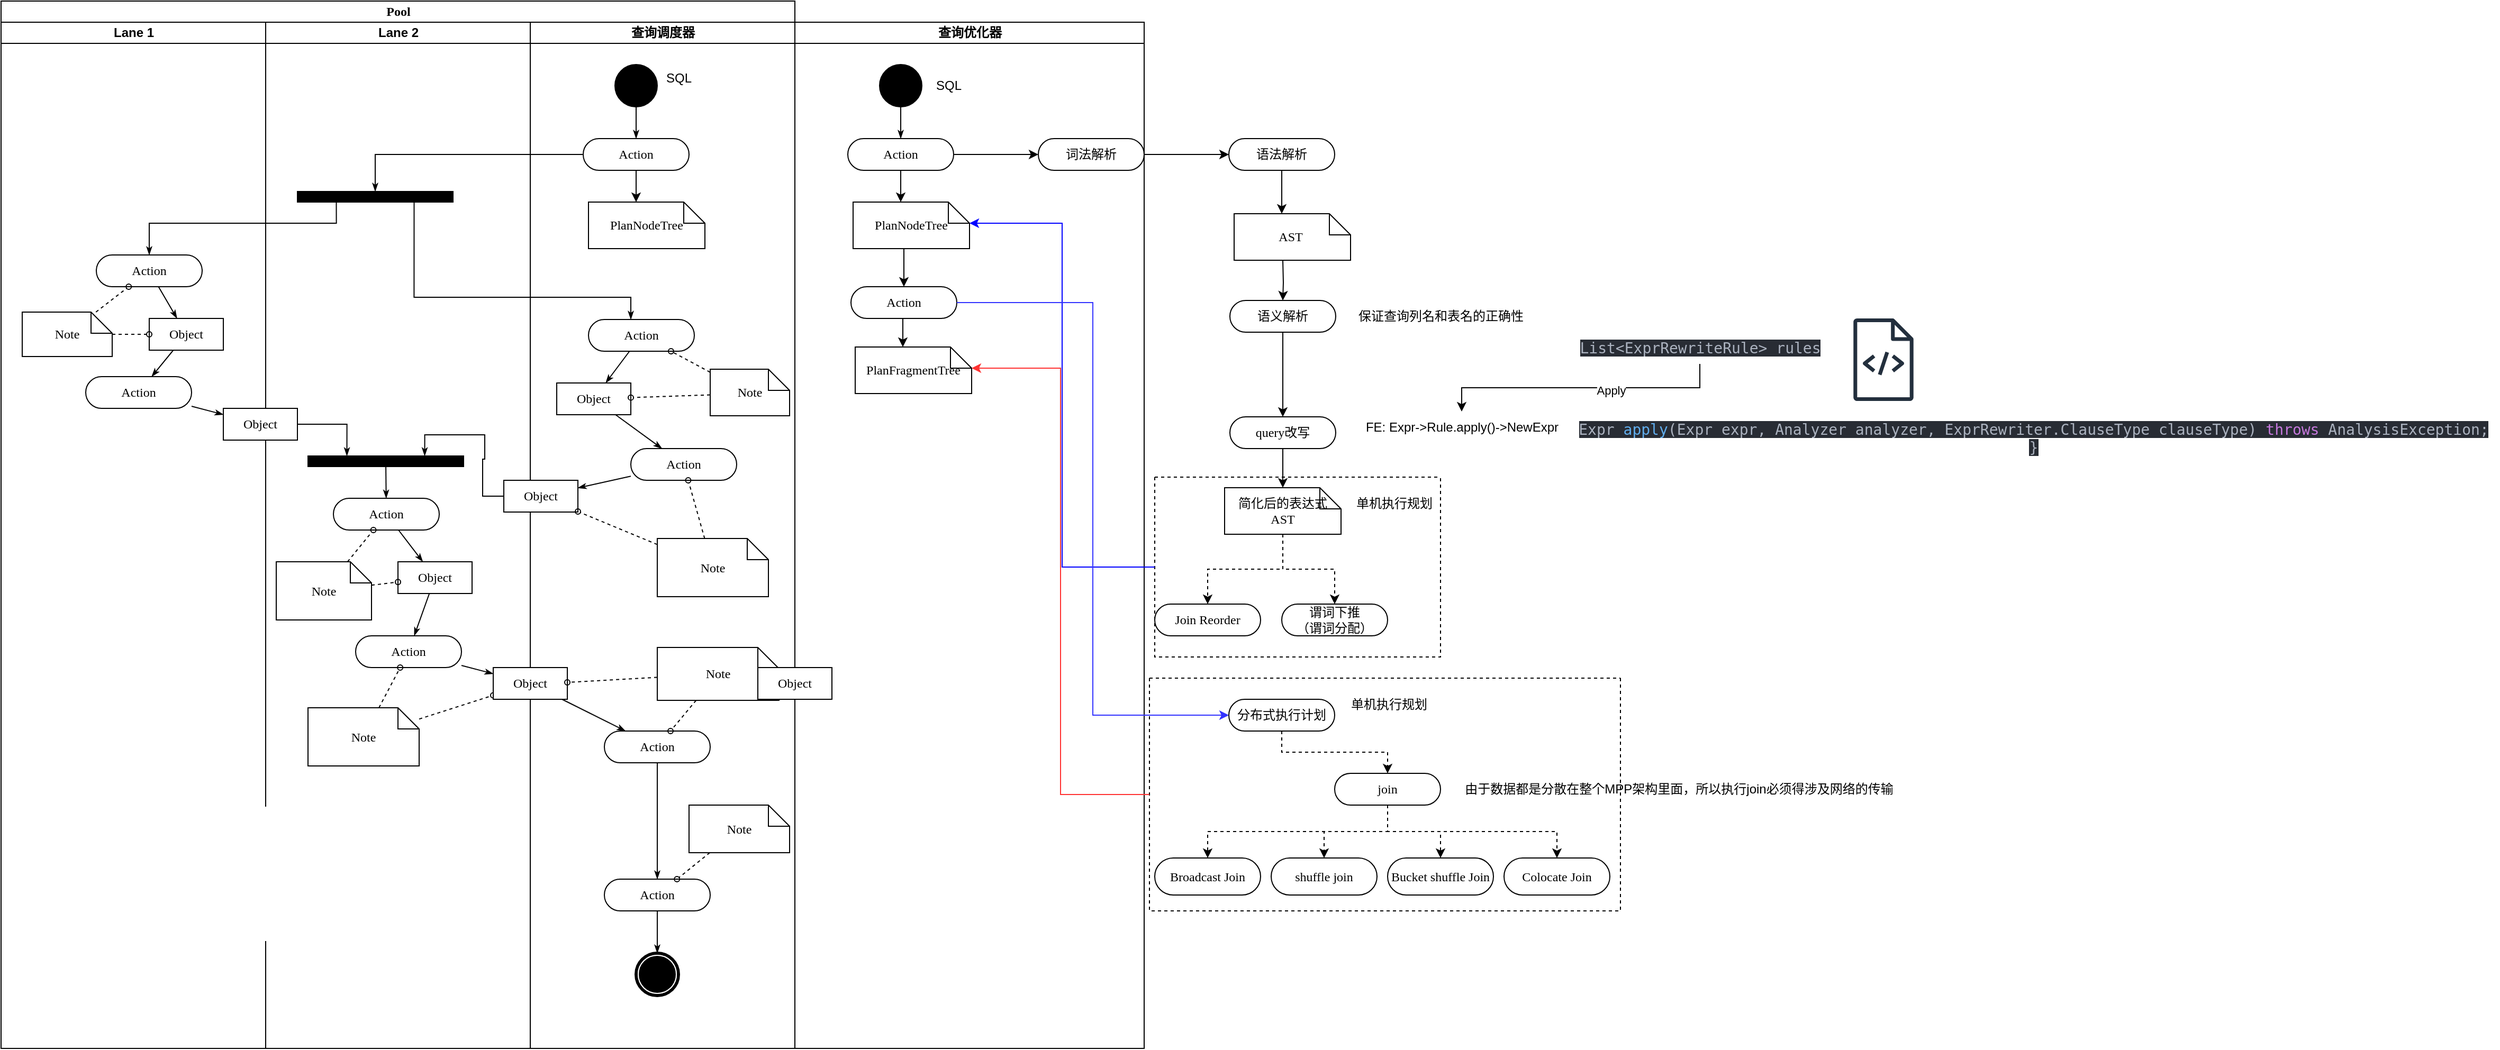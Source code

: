 <mxfile version="24.6.4" type="github">
  <diagram name="Page-1" id="0783ab3e-0a74-02c8-0abd-f7b4e66b4bec">
    <mxGraphModel dx="965" dy="733" grid="1" gridSize="10" guides="1" tooltips="1" connect="1" arrows="1" fold="1" page="1" pageScale="1" pageWidth="850" pageHeight="1100" background="none" math="0" shadow="0">
      <root>
        <mxCell id="0" />
        <mxCell id="1" parent="0" />
        <mxCell id="1c1d494c118603dd-1" value="Pool" style="swimlane;html=1;childLayout=stackLayout;startSize=20;rounded=0;shadow=0;comic=0;labelBackgroundColor=none;strokeWidth=1;fontFamily=Verdana;fontSize=12;align=center;" parent="1" vertex="1">
          <mxGeometry x="40" y="20" width="750" height="990" as="geometry" />
        </mxCell>
        <mxCell id="1c1d494c118603dd-2" value="Lane 1" style="swimlane;html=1;startSize=20;" parent="1c1d494c118603dd-1" vertex="1">
          <mxGeometry y="20" width="250" height="970" as="geometry" />
        </mxCell>
        <mxCell id="1c1d494c118603dd-34" style="edgeStyle=none;rounded=0;html=1;labelBackgroundColor=none;startArrow=none;startFill=0;startSize=5;endArrow=classicThin;endFill=1;endSize=5;jettySize=auto;orthogonalLoop=1;strokeWidth=1;fontFamily=Verdana;fontSize=12" parent="1c1d494c118603dd-2" source="1c1d494c118603dd-6" target="1c1d494c118603dd-10" edge="1">
          <mxGeometry relative="1" as="geometry" />
        </mxCell>
        <mxCell id="1c1d494c118603dd-6" value="Action" style="rounded=1;whiteSpace=wrap;html=1;shadow=0;comic=0;labelBackgroundColor=none;strokeWidth=1;fontFamily=Verdana;fontSize=12;align=center;arcSize=50;" parent="1c1d494c118603dd-2" vertex="1">
          <mxGeometry x="90" y="220" width="100" height="30" as="geometry" />
        </mxCell>
        <mxCell id="1c1d494c118603dd-7" value="Action" style="rounded=1;whiteSpace=wrap;html=1;shadow=0;comic=0;labelBackgroundColor=none;strokeWidth=1;fontFamily=Verdana;fontSize=12;align=center;arcSize=50;" parent="1c1d494c118603dd-2" vertex="1">
          <mxGeometry x="80" y="335" width="100" height="30" as="geometry" />
        </mxCell>
        <mxCell id="1c1d494c118603dd-35" style="edgeStyle=none;rounded=0;html=1;labelBackgroundColor=none;startArrow=none;startFill=0;startSize=5;endArrow=classicThin;endFill=1;endSize=5;jettySize=auto;orthogonalLoop=1;strokeWidth=1;fontFamily=Verdana;fontSize=12" parent="1c1d494c118603dd-2" source="1c1d494c118603dd-10" target="1c1d494c118603dd-7" edge="1">
          <mxGeometry relative="1" as="geometry" />
        </mxCell>
        <mxCell id="1c1d494c118603dd-10" value="Object" style="rounded=0;whiteSpace=wrap;html=1;shadow=0;comic=0;labelBackgroundColor=none;strokeWidth=1;fontFamily=Verdana;fontSize=12;align=center;arcSize=50;" parent="1c1d494c118603dd-2" vertex="1">
          <mxGeometry x="140" y="280" width="70" height="30" as="geometry" />
        </mxCell>
        <mxCell id="1c1d494c118603dd-46" style="edgeStyle=none;rounded=0;html=1;labelBackgroundColor=none;startArrow=none;startFill=0;startSize=5;endArrow=oval;endFill=0;endSize=5;jettySize=auto;orthogonalLoop=1;strokeWidth=1;fontFamily=Verdana;fontSize=12;dashed=1;" parent="1c1d494c118603dd-2" source="1c1d494c118603dd-21" target="1c1d494c118603dd-6" edge="1">
          <mxGeometry relative="1" as="geometry" />
        </mxCell>
        <mxCell id="1c1d494c118603dd-47" style="edgeStyle=none;rounded=0;html=1;dashed=1;labelBackgroundColor=none;startArrow=none;startFill=0;startSize=5;endArrow=oval;endFill=0;endSize=5;jettySize=auto;orthogonalLoop=1;strokeWidth=1;fontFamily=Verdana;fontSize=12" parent="1c1d494c118603dd-2" source="1c1d494c118603dd-21" target="1c1d494c118603dd-10" edge="1">
          <mxGeometry relative="1" as="geometry" />
        </mxCell>
        <mxCell id="1c1d494c118603dd-21" value="Note" style="shape=note;whiteSpace=wrap;html=1;rounded=0;shadow=0;comic=0;labelBackgroundColor=none;strokeWidth=1;fontFamily=Verdana;fontSize=12;align=center;size=20;" parent="1c1d494c118603dd-2" vertex="1">
          <mxGeometry x="20" y="274" width="85" height="42" as="geometry" />
        </mxCell>
        <mxCell id="1c1d494c118603dd-3" value="Lane 2" style="swimlane;html=1;startSize=20;" parent="1c1d494c118603dd-1" vertex="1">
          <mxGeometry x="250" y="20" width="250" height="970" as="geometry" />
        </mxCell>
        <mxCell id="60571a20871a0731-3" value="" style="whiteSpace=wrap;html=1;rounded=0;shadow=0;comic=0;labelBackgroundColor=none;strokeWidth=1;fillColor=#000000;fontFamily=Verdana;fontSize=12;align=center;rotation=0;" parent="1c1d494c118603dd-3" vertex="1">
          <mxGeometry x="30" y="160" width="147" height="10" as="geometry" />
        </mxCell>
        <mxCell id="1c1d494c118603dd-40" style="edgeStyle=none;rounded=0;html=1;labelBackgroundColor=none;startArrow=none;startFill=0;startSize=5;endArrow=classicThin;endFill=1;endSize=5;jettySize=auto;orthogonalLoop=1;strokeWidth=1;fontFamily=Verdana;fontSize=12" parent="1c1d494c118603dd-3" source="1c1d494c118603dd-11" target="1c1d494c118603dd-15" edge="1">
          <mxGeometry relative="1" as="geometry" />
        </mxCell>
        <mxCell id="1c1d494c118603dd-11" value="Action" style="rounded=1;whiteSpace=wrap;html=1;shadow=0;comic=0;labelBackgroundColor=none;strokeWidth=1;fontFamily=Verdana;fontSize=12;align=center;arcSize=50;" parent="1c1d494c118603dd-3" vertex="1">
          <mxGeometry x="64" y="450" width="100" height="30" as="geometry" />
        </mxCell>
        <mxCell id="1c1d494c118603dd-39" style="edgeStyle=none;rounded=0;html=1;labelBackgroundColor=none;startArrow=none;startFill=0;startSize=5;endArrow=classicThin;endFill=1;endSize=5;jettySize=auto;orthogonalLoop=1;strokeWidth=1;fontFamily=Verdana;fontSize=12" parent="1c1d494c118603dd-3" source="1c1d494c118603dd-12" target="1c1d494c118603dd-11" edge="1">
          <mxGeometry relative="1" as="geometry" />
        </mxCell>
        <mxCell id="1c1d494c118603dd-12" value="" style="whiteSpace=wrap;html=1;rounded=0;shadow=0;comic=0;labelBackgroundColor=none;strokeWidth=1;fillColor=#000000;fontFamily=Verdana;fontSize=12;align=center;rotation=0;" parent="1c1d494c118603dd-3" vertex="1">
          <mxGeometry x="40" y="410" width="147" height="10" as="geometry" />
        </mxCell>
        <mxCell id="1c1d494c118603dd-32" style="edgeStyle=orthogonalEdgeStyle;rounded=0;html=1;entryX=0.25;entryY=0;labelBackgroundColor=none;startArrow=none;startFill=0;startSize=5;endArrow=classicThin;endFill=1;endSize=5;jettySize=auto;orthogonalLoop=1;strokeWidth=1;fontFamily=Verdana;fontSize=12" parent="1c1d494c118603dd-3" source="1c1d494c118603dd-14" target="1c1d494c118603dd-12" edge="1">
          <mxGeometry relative="1" as="geometry" />
        </mxCell>
        <mxCell id="1c1d494c118603dd-14" value="Object" style="rounded=0;whiteSpace=wrap;html=1;shadow=0;comic=0;labelBackgroundColor=none;strokeWidth=1;fontFamily=Verdana;fontSize=12;align=center;arcSize=50;" parent="1c1d494c118603dd-3" vertex="1">
          <mxGeometry x="-40" y="365" width="70" height="30" as="geometry" />
        </mxCell>
        <mxCell id="1c1d494c118603dd-41" style="edgeStyle=none;rounded=0;html=1;labelBackgroundColor=none;startArrow=none;startFill=0;startSize=5;endArrow=classicThin;endFill=1;endSize=5;jettySize=auto;orthogonalLoop=1;strokeWidth=1;fontFamily=Verdana;fontSize=12" parent="1c1d494c118603dd-3" source="1c1d494c118603dd-15" target="1c1d494c118603dd-16" edge="1">
          <mxGeometry relative="1" as="geometry" />
        </mxCell>
        <mxCell id="1c1d494c118603dd-15" value="Object" style="rounded=0;whiteSpace=wrap;html=1;shadow=0;comic=0;labelBackgroundColor=none;strokeWidth=1;fontFamily=Verdana;fontSize=12;align=center;arcSize=50;" parent="1c1d494c118603dd-3" vertex="1">
          <mxGeometry x="125" y="510" width="70" height="30" as="geometry" />
        </mxCell>
        <mxCell id="1c1d494c118603dd-16" value="Action" style="rounded=1;whiteSpace=wrap;html=1;shadow=0;comic=0;labelBackgroundColor=none;strokeWidth=1;fontFamily=Verdana;fontSize=12;align=center;arcSize=50;" parent="1c1d494c118603dd-3" vertex="1">
          <mxGeometry x="85" y="580" width="100" height="30" as="geometry" />
        </mxCell>
        <mxCell id="1c1d494c118603dd-52" style="edgeStyle=none;rounded=0;html=1;dashed=1;labelBackgroundColor=none;startArrow=none;startFill=0;startSize=5;endArrow=oval;endFill=0;endSize=5;jettySize=auto;orthogonalLoop=1;strokeWidth=1;fontFamily=Verdana;fontSize=12" parent="1c1d494c118603dd-3" source="1c1d494c118603dd-23" target="1c1d494c118603dd-11" edge="1">
          <mxGeometry relative="1" as="geometry" />
        </mxCell>
        <mxCell id="1c1d494c118603dd-53" style="edgeStyle=none;rounded=0;html=1;dashed=1;labelBackgroundColor=none;startArrow=none;startFill=0;startSize=5;endArrow=oval;endFill=0;endSize=5;jettySize=auto;orthogonalLoop=1;strokeWidth=1;fontFamily=Verdana;fontSize=12" parent="1c1d494c118603dd-3" source="1c1d494c118603dd-23" target="1c1d494c118603dd-15" edge="1">
          <mxGeometry relative="1" as="geometry" />
        </mxCell>
        <mxCell id="1c1d494c118603dd-23" value="Note" style="shape=note;whiteSpace=wrap;html=1;rounded=0;shadow=0;comic=0;labelBackgroundColor=none;strokeWidth=1;fontFamily=Verdana;fontSize=12;align=center;size=20;" parent="1c1d494c118603dd-3" vertex="1">
          <mxGeometry x="10" y="510" width="90" height="55" as="geometry" />
        </mxCell>
        <mxCell id="1c1d494c118603dd-54" style="edgeStyle=none;rounded=0;html=1;dashed=1;labelBackgroundColor=none;startArrow=none;startFill=0;startSize=5;endArrow=oval;endFill=0;endSize=5;jettySize=auto;orthogonalLoop=1;strokeWidth=1;fontFamily=Verdana;fontSize=12" parent="1c1d494c118603dd-3" source="1c1d494c118603dd-24" target="1c1d494c118603dd-16" edge="1">
          <mxGeometry relative="1" as="geometry" />
        </mxCell>
        <mxCell id="1c1d494c118603dd-24" value="Note" style="shape=note;whiteSpace=wrap;html=1;rounded=0;shadow=0;comic=0;labelBackgroundColor=none;strokeWidth=1;fontFamily=Verdana;fontSize=12;align=center;size=20;" parent="1c1d494c118603dd-3" vertex="1">
          <mxGeometry x="40" y="648" width="105" height="55" as="geometry" />
        </mxCell>
        <mxCell id="1c1d494c118603dd-28" style="edgeStyle=orthogonalEdgeStyle;rounded=0;html=1;entryX=0.5;entryY=0;labelBackgroundColor=none;startArrow=none;startFill=0;startSize=5;endArrow=classicThin;endFill=1;endSize=5;jettySize=auto;orthogonalLoop=1;strokeWidth=1;fontFamily=Verdana;fontSize=12" parent="1c1d494c118603dd-1" source="60571a20871a0731-8" target="60571a20871a0731-3" edge="1">
          <mxGeometry relative="1" as="geometry">
            <Array as="points">
              <mxPoint x="354" y="145" />
            </Array>
          </mxGeometry>
        </mxCell>
        <mxCell id="1c1d494c118603dd-29" style="edgeStyle=orthogonalEdgeStyle;rounded=0;html=1;exitX=0.75;exitY=1;labelBackgroundColor=none;startArrow=none;startFill=0;startSize=5;endArrow=classicThin;endFill=1;endSize=5;jettySize=auto;orthogonalLoop=1;strokeWidth=1;fontFamily=Verdana;fontSize=12" parent="1c1d494c118603dd-1" source="60571a20871a0731-3" target="1c1d494c118603dd-5" edge="1">
          <mxGeometry relative="1" as="geometry">
            <Array as="points">
              <mxPoint x="390" y="280" />
              <mxPoint x="595" y="280" />
            </Array>
          </mxGeometry>
        </mxCell>
        <mxCell id="1c1d494c118603dd-30" style="edgeStyle=orthogonalEdgeStyle;rounded=0;html=1;exitX=0.25;exitY=1;entryX=0.5;entryY=0;labelBackgroundColor=none;startArrow=none;startFill=0;startSize=5;endArrow=classicThin;endFill=1;endSize=5;jettySize=auto;orthogonalLoop=1;strokeWidth=1;fontFamily=Verdana;fontSize=12" parent="1c1d494c118603dd-1" source="60571a20871a0731-3" target="1c1d494c118603dd-6" edge="1">
          <mxGeometry relative="1" as="geometry">
            <Array as="points">
              <mxPoint x="317" y="210" />
              <mxPoint x="140" y="210" />
            </Array>
          </mxGeometry>
        </mxCell>
        <mxCell id="1c1d494c118603dd-31" style="edgeStyle=orthogonalEdgeStyle;rounded=0;html=1;entryX=0.75;entryY=0;labelBackgroundColor=none;startArrow=none;startFill=0;startSize=5;endArrow=classicThin;endFill=1;endSize=5;jettySize=auto;orthogonalLoop=1;strokeWidth=1;fontFamily=Verdana;fontSize=12" parent="1c1d494c118603dd-1" source="1c1d494c118603dd-13" target="1c1d494c118603dd-12" edge="1">
          <mxGeometry relative="1" as="geometry" />
        </mxCell>
        <mxCell id="1c1d494c118603dd-36" style="edgeStyle=none;rounded=0;html=1;labelBackgroundColor=none;startArrow=none;startFill=0;startSize=5;endArrow=classicThin;endFill=1;endSize=5;jettySize=auto;orthogonalLoop=1;strokeWidth=1;fontFamily=Verdana;fontSize=12" parent="1c1d494c118603dd-1" source="1c1d494c118603dd-7" target="1c1d494c118603dd-14" edge="1">
          <mxGeometry relative="1" as="geometry" />
        </mxCell>
        <mxCell id="1c1d494c118603dd-42" style="edgeStyle=none;rounded=0;html=1;labelBackgroundColor=none;startArrow=none;startFill=0;startSize=5;endArrow=classicThin;endFill=1;endSize=5;jettySize=auto;orthogonalLoop=1;strokeWidth=1;fontFamily=Verdana;fontSize=12" parent="1c1d494c118603dd-1" source="1c1d494c118603dd-16" target="1c1d494c118603dd-17" edge="1">
          <mxGeometry relative="1" as="geometry" />
        </mxCell>
        <mxCell id="1c1d494c118603dd-55" style="edgeStyle=none;rounded=0;html=1;dashed=1;labelBackgroundColor=none;startArrow=none;startFill=0;startSize=5;endArrow=oval;endFill=0;endSize=5;jettySize=auto;orthogonalLoop=1;strokeWidth=1;fontFamily=Verdana;fontSize=12" parent="1c1d494c118603dd-1" source="1c1d494c118603dd-24" target="1c1d494c118603dd-17" edge="1">
          <mxGeometry relative="1" as="geometry" />
        </mxCell>
        <mxCell id="1c1d494c118603dd-4" value="查询调度器" style="swimlane;html=1;startSize=20;" parent="1c1d494c118603dd-1" vertex="1">
          <mxGeometry x="500" y="20" width="250" height="970" as="geometry" />
        </mxCell>
        <mxCell id="1c1d494c118603dd-27" style="edgeStyle=orthogonalEdgeStyle;rounded=0;html=1;labelBackgroundColor=none;startArrow=none;startFill=0;startSize=5;endArrow=classicThin;endFill=1;endSize=5;jettySize=auto;orthogonalLoop=1;strokeWidth=1;fontFamily=Verdana;fontSize=12" parent="1c1d494c118603dd-4" source="60571a20871a0731-4" target="60571a20871a0731-8" edge="1">
          <mxGeometry relative="1" as="geometry" />
        </mxCell>
        <mxCell id="60571a20871a0731-4" value="" style="ellipse;whiteSpace=wrap;html=1;rounded=0;shadow=0;comic=0;labelBackgroundColor=none;strokeWidth=1;fillColor=#000000;fontFamily=Verdana;fontSize=12;align=center;" parent="1c1d494c118603dd-4" vertex="1">
          <mxGeometry x="80" y="40" width="40" height="40" as="geometry" />
        </mxCell>
        <mxCell id="60571a20871a0731-8" value="Action" style="rounded=1;whiteSpace=wrap;html=1;shadow=0;comic=0;labelBackgroundColor=none;strokeWidth=1;fontFamily=Verdana;fontSize=12;align=center;arcSize=50;" parent="1c1d494c118603dd-4" vertex="1">
          <mxGeometry x="50" y="110" width="100" height="30" as="geometry" />
        </mxCell>
        <mxCell id="1c1d494c118603dd-33" style="rounded=0;html=1;labelBackgroundColor=none;startArrow=none;startFill=0;startSize=5;endArrow=classicThin;endFill=1;endSize=5;jettySize=auto;orthogonalLoop=1;strokeWidth=1;fontFamily=Verdana;fontSize=12" parent="1c1d494c118603dd-4" source="1c1d494c118603dd-5" target="1c1d494c118603dd-9" edge="1">
          <mxGeometry relative="1" as="geometry" />
        </mxCell>
        <mxCell id="1c1d494c118603dd-5" value="Action" style="rounded=1;whiteSpace=wrap;html=1;shadow=0;comic=0;labelBackgroundColor=none;strokeWidth=1;fontFamily=Verdana;fontSize=12;align=center;arcSize=50;" parent="1c1d494c118603dd-4" vertex="1">
          <mxGeometry x="55" y="281" width="100" height="30" as="geometry" />
        </mxCell>
        <mxCell id="1c1d494c118603dd-38" style="edgeStyle=none;rounded=0;html=1;labelBackgroundColor=none;startArrow=none;startFill=0;startSize=5;endArrow=classicThin;endFill=1;endSize=5;jettySize=auto;orthogonalLoop=1;strokeWidth=1;fontFamily=Verdana;fontSize=12" parent="1c1d494c118603dd-4" source="1c1d494c118603dd-8" target="1c1d494c118603dd-13" edge="1">
          <mxGeometry relative="1" as="geometry" />
        </mxCell>
        <mxCell id="1c1d494c118603dd-8" value="Action" style="rounded=1;whiteSpace=wrap;html=1;shadow=0;comic=0;labelBackgroundColor=none;strokeWidth=1;fontFamily=Verdana;fontSize=12;align=center;arcSize=50;" parent="1c1d494c118603dd-4" vertex="1">
          <mxGeometry x="95" y="403" width="100" height="30" as="geometry" />
        </mxCell>
        <mxCell id="1c1d494c118603dd-37" style="edgeStyle=none;rounded=0;html=1;labelBackgroundColor=none;startArrow=none;startFill=0;startSize=5;endArrow=classicThin;endFill=1;endSize=5;jettySize=auto;orthogonalLoop=1;strokeWidth=1;fontFamily=Verdana;fontSize=12" parent="1c1d494c118603dd-4" source="1c1d494c118603dd-9" target="1c1d494c118603dd-8" edge="1">
          <mxGeometry relative="1" as="geometry" />
        </mxCell>
        <mxCell id="1c1d494c118603dd-9" value="Object" style="rounded=0;whiteSpace=wrap;html=1;shadow=0;comic=0;labelBackgroundColor=none;strokeWidth=1;fontFamily=Verdana;fontSize=12;align=center;arcSize=50;" parent="1c1d494c118603dd-4" vertex="1">
          <mxGeometry x="25" y="341" width="70" height="30" as="geometry" />
        </mxCell>
        <mxCell id="1c1d494c118603dd-13" value="Object" style="rounded=0;whiteSpace=wrap;html=1;shadow=0;comic=0;labelBackgroundColor=none;strokeWidth=1;fontFamily=Verdana;fontSize=12;align=center;arcSize=50;" parent="1c1d494c118603dd-4" vertex="1">
          <mxGeometry x="-25" y="433" width="70" height="30" as="geometry" />
        </mxCell>
        <mxCell id="1c1d494c118603dd-43" style="edgeStyle=none;rounded=0;html=1;labelBackgroundColor=none;startArrow=none;startFill=0;startSize=5;endArrow=classicThin;endFill=1;endSize=5;jettySize=auto;orthogonalLoop=1;strokeWidth=1;fontFamily=Verdana;fontSize=12" parent="1c1d494c118603dd-4" source="1c1d494c118603dd-17" target="1c1d494c118603dd-18" edge="1">
          <mxGeometry relative="1" as="geometry" />
        </mxCell>
        <mxCell id="1c1d494c118603dd-17" value="Object" style="rounded=0;whiteSpace=wrap;html=1;shadow=0;comic=0;labelBackgroundColor=none;strokeWidth=1;fontFamily=Verdana;fontSize=12;align=center;arcSize=50;" parent="1c1d494c118603dd-4" vertex="1">
          <mxGeometry x="-35" y="610" width="70" height="30" as="geometry" />
        </mxCell>
        <mxCell id="1c1d494c118603dd-44" style="edgeStyle=none;rounded=0;html=1;labelBackgroundColor=none;startArrow=none;startFill=0;startSize=5;endArrow=classicThin;endFill=1;endSize=5;jettySize=auto;orthogonalLoop=1;strokeWidth=1;fontFamily=Verdana;fontSize=12" parent="1c1d494c118603dd-4" source="1c1d494c118603dd-18" target="1c1d494c118603dd-19" edge="1">
          <mxGeometry relative="1" as="geometry" />
        </mxCell>
        <mxCell id="1c1d494c118603dd-18" value="Action" style="rounded=1;whiteSpace=wrap;html=1;shadow=0;comic=0;labelBackgroundColor=none;strokeWidth=1;fontFamily=Verdana;fontSize=12;align=center;arcSize=50;" parent="1c1d494c118603dd-4" vertex="1">
          <mxGeometry x="70" y="670" width="100" height="30" as="geometry" />
        </mxCell>
        <mxCell id="1c1d494c118603dd-45" style="edgeStyle=none;rounded=0;html=1;labelBackgroundColor=none;startArrow=none;startFill=0;startSize=5;endArrow=classicThin;endFill=1;endSize=5;jettySize=auto;orthogonalLoop=1;strokeWidth=1;fontFamily=Verdana;fontSize=12" parent="1c1d494c118603dd-4" source="1c1d494c118603dd-19" target="60571a20871a0731-5" edge="1">
          <mxGeometry relative="1" as="geometry" />
        </mxCell>
        <mxCell id="1c1d494c118603dd-19" value="Action" style="rounded=1;whiteSpace=wrap;html=1;shadow=0;comic=0;labelBackgroundColor=none;strokeWidth=1;fontFamily=Verdana;fontSize=12;align=center;arcSize=50;" parent="1c1d494c118603dd-4" vertex="1">
          <mxGeometry x="70" y="810" width="100" height="30" as="geometry" />
        </mxCell>
        <mxCell id="60571a20871a0731-5" value="" style="shape=mxgraph.bpmn.shape;html=1;verticalLabelPosition=bottom;labelBackgroundColor=#ffffff;verticalAlign=top;perimeter=ellipsePerimeter;outline=end;symbol=terminate;rounded=0;shadow=0;comic=0;strokeWidth=1;fontFamily=Verdana;fontSize=12;align=center;" parent="1c1d494c118603dd-4" vertex="1">
          <mxGeometry x="100" y="880" width="40" height="40" as="geometry" />
        </mxCell>
        <mxCell id="1c1d494c118603dd-48" style="edgeStyle=none;rounded=0;html=1;dashed=1;labelBackgroundColor=none;startArrow=none;startFill=0;startSize=5;endArrow=oval;endFill=0;endSize=5;jettySize=auto;orthogonalLoop=1;strokeWidth=1;fontFamily=Verdana;fontSize=12" parent="1c1d494c118603dd-4" target="1c1d494c118603dd-5" edge="1">
          <mxGeometry relative="1" as="geometry">
            <mxPoint x="170" y="330.878" as="sourcePoint" />
          </mxGeometry>
        </mxCell>
        <mxCell id="1c1d494c118603dd-49" style="edgeStyle=none;rounded=0;html=1;dashed=1;labelBackgroundColor=none;startArrow=none;startFill=0;startSize=5;endArrow=oval;endFill=0;endSize=5;jettySize=auto;orthogonalLoop=1;strokeWidth=1;fontFamily=Verdana;fontSize=12" parent="1c1d494c118603dd-4" target="1c1d494c118603dd-9" edge="1">
          <mxGeometry relative="1" as="geometry">
            <mxPoint x="170" y="352.271" as="sourcePoint" />
          </mxGeometry>
        </mxCell>
        <mxCell id="1c1d494c118603dd-20" value="Note" style="shape=note;whiteSpace=wrap;html=1;rounded=0;shadow=0;comic=0;labelBackgroundColor=none;strokeWidth=1;fontFamily=Verdana;fontSize=12;align=center;size=20;" parent="1c1d494c118603dd-4" vertex="1">
          <mxGeometry x="170" y="328" width="75" height="44" as="geometry" />
        </mxCell>
        <mxCell id="1c1d494c118603dd-50" style="edgeStyle=none;rounded=0;html=1;dashed=1;labelBackgroundColor=none;startArrow=none;startFill=0;startSize=5;endArrow=oval;endFill=0;endSize=5;jettySize=auto;orthogonalLoop=1;strokeWidth=1;fontFamily=Verdana;fontSize=12" parent="1c1d494c118603dd-4" source="1c1d494c118603dd-22" target="1c1d494c118603dd-8" edge="1">
          <mxGeometry relative="1" as="geometry" />
        </mxCell>
        <mxCell id="1c1d494c118603dd-51" style="edgeStyle=none;rounded=0;html=1;dashed=1;labelBackgroundColor=none;startArrow=none;startFill=0;startSize=5;endArrow=oval;endFill=0;endSize=5;jettySize=auto;orthogonalLoop=1;strokeWidth=1;fontFamily=Verdana;fontSize=12" parent="1c1d494c118603dd-4" source="1c1d494c118603dd-22" target="1c1d494c118603dd-13" edge="1">
          <mxGeometry relative="1" as="geometry" />
        </mxCell>
        <mxCell id="1c1d494c118603dd-22" value="Note" style="shape=note;whiteSpace=wrap;html=1;rounded=0;shadow=0;comic=0;labelBackgroundColor=none;strokeWidth=1;fontFamily=Verdana;fontSize=12;align=center;size=20;" parent="1c1d494c118603dd-4" vertex="1">
          <mxGeometry x="120" y="488" width="105" height="55" as="geometry" />
        </mxCell>
        <mxCell id="1c1d494c118603dd-56" style="edgeStyle=none;rounded=0;html=1;dashed=1;labelBackgroundColor=none;startArrow=none;startFill=0;startSize=5;endArrow=oval;endFill=0;endSize=5;jettySize=auto;orthogonalLoop=1;strokeWidth=1;fontFamily=Verdana;fontSize=12" parent="1c1d494c118603dd-4" source="1c1d494c118603dd-25" target="1c1d494c118603dd-18" edge="1">
          <mxGeometry relative="1" as="geometry" />
        </mxCell>
        <mxCell id="1c1d494c118603dd-57" style="edgeStyle=none;rounded=0;html=1;dashed=1;labelBackgroundColor=none;startArrow=none;startFill=0;startSize=5;endArrow=oval;endFill=0;endSize=5;jettySize=auto;orthogonalLoop=1;strokeWidth=1;fontFamily=Verdana;fontSize=12" parent="1c1d494c118603dd-4" source="1c1d494c118603dd-25" edge="1">
          <mxGeometry relative="1" as="geometry">
            <mxPoint x="35" y="624.028" as="targetPoint" />
          </mxGeometry>
        </mxCell>
        <mxCell id="1c1d494c118603dd-25" value="Note" style="shape=note;whiteSpace=wrap;html=1;rounded=0;shadow=0;comic=0;labelBackgroundColor=none;strokeWidth=1;fontFamily=Verdana;fontSize=12;align=center;size=20;" parent="1c1d494c118603dd-4" vertex="1">
          <mxGeometry x="120" y="591" width="115" height="50" as="geometry" />
        </mxCell>
        <mxCell id="1c1d494c118603dd-58" style="edgeStyle=none;rounded=0;html=1;dashed=1;labelBackgroundColor=none;startArrow=none;startFill=0;startSize=5;endArrow=oval;endFill=0;endSize=5;jettySize=auto;orthogonalLoop=1;strokeWidth=1;fontFamily=Verdana;fontSize=12" parent="1c1d494c118603dd-4" source="1c1d494c118603dd-26" target="1c1d494c118603dd-19" edge="1">
          <mxGeometry relative="1" as="geometry" />
        </mxCell>
        <mxCell id="1c1d494c118603dd-26" value="Note" style="shape=note;whiteSpace=wrap;html=1;rounded=0;shadow=0;comic=0;labelBackgroundColor=none;strokeWidth=1;fontFamily=Verdana;fontSize=12;align=center;size=20;" parent="1c1d494c118603dd-4" vertex="1">
          <mxGeometry x="150" y="740" width="95" height="45" as="geometry" />
        </mxCell>
        <mxCell id="VlJD0oI-0ZpvYa75GS0W-2" value="PlanNodeTree" style="shape=note;whiteSpace=wrap;html=1;rounded=0;shadow=0;comic=0;labelBackgroundColor=none;strokeWidth=1;fontFamily=Verdana;fontSize=12;align=center;size=20;" parent="1c1d494c118603dd-4" vertex="1">
          <mxGeometry x="55" y="170" width="110" height="44" as="geometry" />
        </mxCell>
        <mxCell id="VlJD0oI-0ZpvYa75GS0W-3" style="edgeStyle=orthogonalEdgeStyle;rounded=0;orthogonalLoop=1;jettySize=auto;html=1;exitX=0.5;exitY=1;exitDx=0;exitDy=0;entryX=0;entryY=0;entryDx=45;entryDy=0;entryPerimeter=0;" parent="1c1d494c118603dd-4" source="60571a20871a0731-8" target="VlJD0oI-0ZpvYa75GS0W-2" edge="1">
          <mxGeometry relative="1" as="geometry" />
        </mxCell>
        <mxCell id="VlJD0oI-0ZpvYa75GS0W-1" value="SQL" style="text;html=1;align=center;verticalAlign=middle;resizable=0;points=[];autosize=1;strokeColor=none;fillColor=none;" parent="1" vertex="1">
          <mxGeometry x="655" y="78" width="50" height="30" as="geometry" />
        </mxCell>
        <mxCell id="VlJD0oI-0ZpvYa75GS0W-4" value="查询优化器" style="swimlane;html=1;startSize=20;" parent="1" vertex="1">
          <mxGeometry x="790" y="40" width="330" height="970" as="geometry" />
        </mxCell>
        <mxCell id="VlJD0oI-0ZpvYa75GS0W-5" style="edgeStyle=orthogonalEdgeStyle;rounded=0;html=1;labelBackgroundColor=none;startArrow=none;startFill=0;startSize=5;endArrow=classicThin;endFill=1;endSize=5;jettySize=auto;orthogonalLoop=1;strokeWidth=1;fontFamily=Verdana;fontSize=12" parent="VlJD0oI-0ZpvYa75GS0W-4" source="VlJD0oI-0ZpvYa75GS0W-6" target="VlJD0oI-0ZpvYa75GS0W-7" edge="1">
          <mxGeometry relative="1" as="geometry" />
        </mxCell>
        <mxCell id="VlJD0oI-0ZpvYa75GS0W-6" value="" style="ellipse;whiteSpace=wrap;html=1;rounded=0;shadow=0;comic=0;labelBackgroundColor=none;strokeWidth=1;fillColor=#000000;fontFamily=Verdana;fontSize=12;align=center;" parent="VlJD0oI-0ZpvYa75GS0W-4" vertex="1">
          <mxGeometry x="80" y="40" width="40" height="40" as="geometry" />
        </mxCell>
        <mxCell id="VlJD0oI-0ZpvYa75GS0W-43" value="" style="edgeStyle=orthogonalEdgeStyle;rounded=0;orthogonalLoop=1;jettySize=auto;html=1;" parent="VlJD0oI-0ZpvYa75GS0W-4" source="VlJD0oI-0ZpvYa75GS0W-7" target="VlJD0oI-0ZpvYa75GS0W-42" edge="1">
          <mxGeometry relative="1" as="geometry" />
        </mxCell>
        <mxCell id="VlJD0oI-0ZpvYa75GS0W-7" value="Action" style="rounded=1;whiteSpace=wrap;html=1;shadow=0;comic=0;labelBackgroundColor=none;strokeWidth=1;fontFamily=Verdana;fontSize=12;align=center;arcSize=50;" parent="VlJD0oI-0ZpvYa75GS0W-4" vertex="1">
          <mxGeometry x="50" y="110" width="100" height="30" as="geometry" />
        </mxCell>
        <mxCell id="VlJD0oI-0ZpvYa75GS0W-16" value="Object" style="rounded=0;whiteSpace=wrap;html=1;shadow=0;comic=0;labelBackgroundColor=none;strokeWidth=1;fontFamily=Verdana;fontSize=12;align=center;arcSize=50;" parent="VlJD0oI-0ZpvYa75GS0W-4" vertex="1">
          <mxGeometry x="-35" y="610" width="70" height="30" as="geometry" />
        </mxCell>
        <mxCell id="VlJD0oI-0ZpvYa75GS0W-39" style="edgeStyle=orthogonalEdgeStyle;rounded=0;orthogonalLoop=1;jettySize=auto;html=1;exitX=0.5;exitY=1;exitDx=0;exitDy=0;exitPerimeter=0;entryX=0.5;entryY=0;entryDx=0;entryDy=0;" parent="VlJD0oI-0ZpvYa75GS0W-4" source="VlJD0oI-0ZpvYa75GS0W-33" target="VlJD0oI-0ZpvYa75GS0W-35" edge="1">
          <mxGeometry relative="1" as="geometry" />
        </mxCell>
        <mxCell id="VlJD0oI-0ZpvYa75GS0W-33" value="PlanNodeTree" style="shape=note;whiteSpace=wrap;html=1;rounded=0;shadow=0;comic=0;labelBackgroundColor=none;strokeWidth=1;fontFamily=Verdana;fontSize=12;align=center;size=20;" parent="VlJD0oI-0ZpvYa75GS0W-4" vertex="1">
          <mxGeometry x="55" y="170" width="110" height="44" as="geometry" />
        </mxCell>
        <mxCell id="VlJD0oI-0ZpvYa75GS0W-34" style="edgeStyle=orthogonalEdgeStyle;rounded=0;orthogonalLoop=1;jettySize=auto;html=1;exitX=0.5;exitY=1;exitDx=0;exitDy=0;entryX=0;entryY=0;entryDx=45;entryDy=0;entryPerimeter=0;" parent="VlJD0oI-0ZpvYa75GS0W-4" source="VlJD0oI-0ZpvYa75GS0W-7" target="VlJD0oI-0ZpvYa75GS0W-33" edge="1">
          <mxGeometry relative="1" as="geometry" />
        </mxCell>
        <mxCell id="VlJD0oI-0ZpvYa75GS0W-35" value="Action" style="rounded=1;whiteSpace=wrap;html=1;shadow=0;comic=0;labelBackgroundColor=none;strokeWidth=1;fontFamily=Verdana;fontSize=12;align=center;arcSize=50;" parent="VlJD0oI-0ZpvYa75GS0W-4" vertex="1">
          <mxGeometry x="53" y="250" width="100" height="30" as="geometry" />
        </mxCell>
        <mxCell id="VlJD0oI-0ZpvYa75GS0W-37" value="PlanFragmentTree" style="shape=note;whiteSpace=wrap;html=1;rounded=0;shadow=0;comic=0;labelBackgroundColor=none;strokeWidth=1;fontFamily=Verdana;fontSize=12;align=center;size=20;" parent="VlJD0oI-0ZpvYa75GS0W-4" vertex="1">
          <mxGeometry x="57" y="307" width="110" height="44" as="geometry" />
        </mxCell>
        <mxCell id="VlJD0oI-0ZpvYa75GS0W-38" style="edgeStyle=orthogonalEdgeStyle;rounded=0;orthogonalLoop=1;jettySize=auto;html=1;exitX=0.5;exitY=1;exitDx=0;exitDy=0;entryX=0;entryY=0;entryDx=45;entryDy=0;entryPerimeter=0;" parent="VlJD0oI-0ZpvYa75GS0W-4" source="VlJD0oI-0ZpvYa75GS0W-35" target="VlJD0oI-0ZpvYa75GS0W-37" edge="1">
          <mxGeometry relative="1" as="geometry" />
        </mxCell>
        <mxCell id="VlJD0oI-0ZpvYa75GS0W-40" value="SQL" style="text;html=1;align=center;verticalAlign=middle;resizable=0;points=[];autosize=1;strokeColor=none;fillColor=none;" parent="VlJD0oI-0ZpvYa75GS0W-4" vertex="1">
          <mxGeometry x="120" y="45" width="50" height="30" as="geometry" />
        </mxCell>
        <mxCell id="VlJD0oI-0ZpvYa75GS0W-42" value="词法解析" style="rounded=1;whiteSpace=wrap;html=1;shadow=0;comic=0;labelBackgroundColor=none;strokeWidth=1;fontFamily=Verdana;fontSize=12;align=center;arcSize=50;" parent="VlJD0oI-0ZpvYa75GS0W-4" vertex="1">
          <mxGeometry x="230" y="110" width="100" height="30" as="geometry" />
        </mxCell>
        <mxCell id="VlJD0oI-0ZpvYa75GS0W-44" value="语法解析" style="rounded=1;whiteSpace=wrap;html=1;shadow=0;comic=0;labelBackgroundColor=none;strokeWidth=1;fontFamily=Verdana;fontSize=12;align=center;arcSize=50;" parent="1" vertex="1">
          <mxGeometry x="1200" y="150" width="100" height="30" as="geometry" />
        </mxCell>
        <mxCell id="VlJD0oI-0ZpvYa75GS0W-45" value="" style="edgeStyle=orthogonalEdgeStyle;rounded=0;orthogonalLoop=1;jettySize=auto;html=1;" parent="1" source="VlJD0oI-0ZpvYa75GS0W-42" target="VlJD0oI-0ZpvYa75GS0W-44" edge="1">
          <mxGeometry relative="1" as="geometry" />
        </mxCell>
        <mxCell id="VlJD0oI-0ZpvYa75GS0W-49" style="edgeStyle=orthogonalEdgeStyle;rounded=0;orthogonalLoop=1;jettySize=auto;html=1;exitX=0.5;exitY=1;exitDx=0;exitDy=0;exitPerimeter=0;" parent="1" target="VlJD0oI-0ZpvYa75GS0W-48" edge="1">
          <mxGeometry relative="1" as="geometry">
            <mxPoint x="1251" y="265" as="sourcePoint" />
          </mxGeometry>
        </mxCell>
        <mxCell id="VlJD0oI-0ZpvYa75GS0W-46" value="AST&amp;nbsp;" style="shape=note;whiteSpace=wrap;html=1;rounded=0;shadow=0;comic=0;labelBackgroundColor=none;strokeWidth=1;fontFamily=Verdana;fontSize=12;align=center;size=20;" parent="1" vertex="1">
          <mxGeometry x="1205" y="221" width="110" height="44" as="geometry" />
        </mxCell>
        <mxCell id="VlJD0oI-0ZpvYa75GS0W-47" style="edgeStyle=orthogonalEdgeStyle;rounded=0;orthogonalLoop=1;jettySize=auto;html=1;exitX=0.5;exitY=1;exitDx=0;exitDy=0;entryX=0;entryY=0;entryDx=45;entryDy=0;entryPerimeter=0;" parent="1" source="VlJD0oI-0ZpvYa75GS0W-44" target="VlJD0oI-0ZpvYa75GS0W-46" edge="1">
          <mxGeometry relative="1" as="geometry" />
        </mxCell>
        <mxCell id="VlJD0oI-0ZpvYa75GS0W-52" value="" style="edgeStyle=orthogonalEdgeStyle;rounded=0;orthogonalLoop=1;jettySize=auto;html=1;" parent="1" source="VlJD0oI-0ZpvYa75GS0W-48" target="VlJD0oI-0ZpvYa75GS0W-51" edge="1">
          <mxGeometry relative="1" as="geometry" />
        </mxCell>
        <mxCell id="VlJD0oI-0ZpvYa75GS0W-48" value="语义解析" style="rounded=1;whiteSpace=wrap;html=1;shadow=0;comic=0;labelBackgroundColor=none;strokeWidth=1;fontFamily=Verdana;fontSize=12;align=center;arcSize=50;" parent="1" vertex="1">
          <mxGeometry x="1201" y="303" width="100" height="30" as="geometry" />
        </mxCell>
        <mxCell id="VlJD0oI-0ZpvYa75GS0W-50" value="保证查询列名和表名的正确性" style="text;html=1;align=center;verticalAlign=middle;resizable=0;points=[];autosize=1;strokeColor=none;fillColor=none;" parent="1" vertex="1">
          <mxGeometry x="1310" y="303" width="180" height="30" as="geometry" />
        </mxCell>
        <mxCell id="VlJD0oI-0ZpvYa75GS0W-54" style="edgeStyle=orthogonalEdgeStyle;rounded=0;orthogonalLoop=1;jettySize=auto;html=1;exitX=0.5;exitY=1;exitDx=0;exitDy=0;" parent="1" source="VlJD0oI-0ZpvYa75GS0W-51" target="VlJD0oI-0ZpvYa75GS0W-53" edge="1">
          <mxGeometry relative="1" as="geometry" />
        </mxCell>
        <mxCell id="VlJD0oI-0ZpvYa75GS0W-51" value="query改写" style="rounded=1;whiteSpace=wrap;html=1;shadow=0;comic=0;labelBackgroundColor=none;strokeWidth=1;fontFamily=Verdana;fontSize=12;align=center;arcSize=50;" parent="1" vertex="1">
          <mxGeometry x="1201" y="413" width="100" height="30" as="geometry" />
        </mxCell>
        <mxCell id="VlJD0oI-0ZpvYa75GS0W-66" style="edgeStyle=orthogonalEdgeStyle;rounded=0;orthogonalLoop=1;jettySize=auto;html=1;exitX=0.5;exitY=1;exitDx=0;exitDy=0;exitPerimeter=0;entryX=0.5;entryY=0;entryDx=0;entryDy=0;dashed=1;" parent="1" source="VlJD0oI-0ZpvYa75GS0W-53" target="VlJD0oI-0ZpvYa75GS0W-65" edge="1">
          <mxGeometry relative="1" as="geometry" />
        </mxCell>
        <mxCell id="VlJD0oI-0ZpvYa75GS0W-68" style="edgeStyle=orthogonalEdgeStyle;rounded=0;orthogonalLoop=1;jettySize=auto;html=1;exitX=0.5;exitY=1;exitDx=0;exitDy=0;exitPerimeter=0;entryX=0.5;entryY=0;entryDx=0;entryDy=0;dashed=1;" parent="1" source="VlJD0oI-0ZpvYa75GS0W-53" target="VlJD0oI-0ZpvYa75GS0W-67" edge="1">
          <mxGeometry relative="1" as="geometry" />
        </mxCell>
        <mxCell id="VlJD0oI-0ZpvYa75GS0W-53" value="简化后的表达式&lt;div&gt;AST&lt;/div&gt;" style="shape=note;whiteSpace=wrap;html=1;rounded=0;shadow=0;comic=0;labelBackgroundColor=none;strokeWidth=1;fontFamily=Verdana;fontSize=12;align=center;size=20;" parent="1" vertex="1">
          <mxGeometry x="1196" y="480" width="110" height="44" as="geometry" />
        </mxCell>
        <mxCell id="VlJD0oI-0ZpvYa75GS0W-55" value="FE: Expr-&amp;gt;Rule.apply()-&amp;gt;NewExpr" style="text;html=1;align=center;verticalAlign=middle;resizable=0;points=[];autosize=1;strokeColor=none;fillColor=none;" parent="1" vertex="1">
          <mxGeometry x="1315" y="408" width="210" height="30" as="geometry" />
        </mxCell>
        <mxCell id="VlJD0oI-0ZpvYa75GS0W-58" value="&lt;span style=&quot;color: rgb(171, 178, 191); font-family: Menlo, &amp;quot;Operator Mono&amp;quot;, Consolas, Monaco, monospace; font-size: 14px; text-align: left; background-color: rgb(40, 44, 52);&quot;&gt;Expr&amp;nbsp;&lt;/span&gt;&lt;span style=&quot;margin: 0px; padding: 0px; outline: 0px; max-width: 100%; font-family: Menlo, &amp;quot;Operator Mono&amp;quot;, Consolas, Monaco, monospace; font-size: 14px; text-align: left; background-color: rgb(40, 44, 52); color: rgb(97, 174, 238); box-sizing: border-box !important; overflow-wrap: break-word !important;&quot;&gt;apply&lt;/span&gt;&lt;span style=&quot;color: rgb(171, 178, 191); font-family: Menlo, &amp;quot;Operator Mono&amp;quot;, Consolas, Monaco, monospace; font-size: 14px; text-align: left; background-color: rgb(40, 44, 52);&quot;&gt;(Expr&amp;nbsp;expr,&amp;nbsp;Analyzer&amp;nbsp;analyzer,&amp;nbsp;ExprRewriter.ClauseType&amp;nbsp;clauseType)&amp;nbsp;&lt;/span&gt;&lt;span style=&quot;margin: 0px; padding: 0px; outline: 0px; max-width: 100%; font-family: Menlo, &amp;quot;Operator Mono&amp;quot;, Consolas, Monaco, monospace; font-size: 14px; text-align: left; background-color: rgb(40, 44, 52); color: rgb(198, 120, 221); box-sizing: border-box !important; overflow-wrap: break-word !important;&quot;&gt;throws&lt;/span&gt;&lt;span style=&quot;color: rgb(171, 178, 191); font-family: Menlo, &amp;quot;Operator Mono&amp;quot;, Consolas, Monaco, monospace; font-size: 14px; text-align: left; background-color: rgb(40, 44, 52);&quot;&gt;&amp;nbsp;AnalysisException;&lt;/span&gt;&lt;br style=&quot;margin: 0px; padding: 0px; outline: 0px; max-width: 100%; color: rgb(171, 178, 191); font-family: Menlo, &amp;quot;Operator Mono&amp;quot;, Consolas, Monaco, monospace; font-size: 14px; text-align: left; background-color: rgb(40, 44, 52); box-sizing: border-box !important; overflow-wrap: break-word !important;&quot;&gt;&lt;span style=&quot;color: rgb(171, 178, 191); font-family: Menlo, &amp;quot;Operator Mono&amp;quot;, Consolas, Monaco, monospace; font-size: 14px; text-align: left; background-color: rgb(40, 44, 52);&quot;&gt;}&lt;/span&gt;" style="text;html=1;align=center;verticalAlign=middle;resizable=0;points=[];autosize=1;strokeColor=none;fillColor=none;" parent="1" vertex="1">
          <mxGeometry x="1520" y="408" width="880" height="50" as="geometry" />
        </mxCell>
        <mxCell id="VlJD0oI-0ZpvYa75GS0W-59" value="" style="sketch=0;outlineConnect=0;fontColor=#232F3E;gradientColor=none;fillColor=#232F3D;strokeColor=none;dashed=0;verticalLabelPosition=bottom;verticalAlign=top;align=center;html=1;fontSize=12;fontStyle=0;aspect=fixed;pointerEvents=1;shape=mxgraph.aws4.source_code;" parent="1" vertex="1">
          <mxGeometry x="1790" y="320" width="57" height="78" as="geometry" />
        </mxCell>
        <mxCell id="VlJD0oI-0ZpvYa75GS0W-61" value="" style="edgeStyle=orthogonalEdgeStyle;rounded=0;orthogonalLoop=1;jettySize=auto;html=1;" parent="1" source="VlJD0oI-0ZpvYa75GS0W-60" target="VlJD0oI-0ZpvYa75GS0W-55" edge="1">
          <mxGeometry relative="1" as="geometry" />
        </mxCell>
        <mxCell id="VlJD0oI-0ZpvYa75GS0W-62" value="Apply" style="edgeLabel;html=1;align=center;verticalAlign=middle;resizable=0;points=[];" parent="VlJD0oI-0ZpvYa75GS0W-61" vertex="1" connectable="0">
          <mxGeometry x="-0.209" y="2" relative="1" as="geometry">
            <mxPoint as="offset" />
          </mxGeometry>
        </mxCell>
        <mxCell id="VlJD0oI-0ZpvYa75GS0W-60" value="&lt;span style=&quot;color: rgb(171, 178, 191); font-family: Menlo, &amp;quot;Operator Mono&amp;quot;, Consolas, Monaco, monospace; font-size: 14px; text-align: left; background-color: rgb(40, 44, 52);&quot;&gt;List&amp;lt;ExprRewriteRule&amp;gt;&amp;nbsp;rules&lt;/span&gt;" style="text;html=1;align=center;verticalAlign=middle;resizable=0;points=[];autosize=1;strokeColor=none;fillColor=none;" parent="1" vertex="1">
          <mxGeometry x="1520" y="333" width="250" height="30" as="geometry" />
        </mxCell>
        <mxCell id="VlJD0oI-0ZpvYa75GS0W-65" value="Join Reorder" style="rounded=1;whiteSpace=wrap;html=1;shadow=0;comic=0;labelBackgroundColor=none;strokeWidth=1;fontFamily=Verdana;fontSize=12;align=center;arcSize=50;" parent="1" vertex="1">
          <mxGeometry x="1130" y="590" width="100" height="30" as="geometry" />
        </mxCell>
        <mxCell id="VlJD0oI-0ZpvYa75GS0W-67" value="谓词下推&lt;div&gt;（谓词分配）&lt;/div&gt;" style="rounded=1;whiteSpace=wrap;html=1;shadow=0;comic=0;labelBackgroundColor=none;strokeWidth=1;fontFamily=Verdana;fontSize=12;align=center;arcSize=50;" parent="1" vertex="1">
          <mxGeometry x="1250" y="590" width="100" height="30" as="geometry" />
        </mxCell>
        <mxCell id="VlJD0oI-0ZpvYa75GS0W-69" value="" style="swimlane;startSize=0;dashed=1;" parent="1" vertex="1">
          <mxGeometry x="1130" y="470" width="270" height="170" as="geometry" />
        </mxCell>
        <mxCell id="VlJD0oI-0ZpvYa75GS0W-70" value="单机执行规划" style="text;html=1;align=center;verticalAlign=middle;resizable=0;points=[];autosize=1;strokeColor=none;fillColor=none;" parent="VlJD0oI-0ZpvYa75GS0W-69" vertex="1">
          <mxGeometry x="176" y="10" width="100" height="30" as="geometry" />
        </mxCell>
        <mxCell id="VlJD0oI-0ZpvYa75GS0W-71" style="edgeStyle=orthogonalEdgeStyle;rounded=0;orthogonalLoop=1;jettySize=auto;html=1;exitX=0;exitY=0.5;exitDx=0;exitDy=0;entryX=0;entryY=0;entryDx=110;entryDy=20;entryPerimeter=0;strokeColor=#0000FF;" parent="1" source="VlJD0oI-0ZpvYa75GS0W-69" target="VlJD0oI-0ZpvYa75GS0W-33" edge="1">
          <mxGeometry relative="1" as="geometry" />
        </mxCell>
        <mxCell id="s4C-Qvcrg3AEOylYSrUp-4" value="" style="edgeStyle=orthogonalEdgeStyle;rounded=0;orthogonalLoop=1;jettySize=auto;html=1;dashed=1;exitX=0.5;exitY=1;exitDx=0;exitDy=0;" edge="1" parent="1" source="s4C-Qvcrg3AEOylYSrUp-13" target="s4C-Qvcrg3AEOylYSrUp-3">
          <mxGeometry relative="1" as="geometry" />
        </mxCell>
        <mxCell id="s4C-Qvcrg3AEOylYSrUp-8" style="edgeStyle=orthogonalEdgeStyle;rounded=0;orthogonalLoop=1;jettySize=auto;html=1;exitX=0.5;exitY=1;exitDx=0;exitDy=0;entryX=0.5;entryY=0;entryDx=0;entryDy=0;dashed=1;" edge="1" parent="1" source="s4C-Qvcrg3AEOylYSrUp-13" target="s4C-Qvcrg3AEOylYSrUp-5">
          <mxGeometry relative="1" as="geometry" />
        </mxCell>
        <mxCell id="s4C-Qvcrg3AEOylYSrUp-9" style="edgeStyle=orthogonalEdgeStyle;rounded=0;orthogonalLoop=1;jettySize=auto;html=1;exitX=0.5;exitY=1;exitDx=0;exitDy=0;dashed=1;" edge="1" parent="1" source="s4C-Qvcrg3AEOylYSrUp-13" target="s4C-Qvcrg3AEOylYSrUp-7">
          <mxGeometry relative="1" as="geometry" />
        </mxCell>
        <mxCell id="s4C-Qvcrg3AEOylYSrUp-10" style="edgeStyle=orthogonalEdgeStyle;rounded=0;orthogonalLoop=1;jettySize=auto;html=1;exitX=0.5;exitY=1;exitDx=0;exitDy=0;dashed=1;" edge="1" parent="1" source="s4C-Qvcrg3AEOylYSrUp-13" target="s4C-Qvcrg3AEOylYSrUp-6">
          <mxGeometry relative="1" as="geometry" />
        </mxCell>
        <mxCell id="s4C-Qvcrg3AEOylYSrUp-14" style="edgeStyle=orthogonalEdgeStyle;rounded=0;orthogonalLoop=1;jettySize=auto;html=1;exitX=0.5;exitY=1;exitDx=0;exitDy=0;entryX=0.5;entryY=0;entryDx=0;entryDy=0;dashed=1;" edge="1" parent="1" source="s4C-Qvcrg3AEOylYSrUp-1" target="s4C-Qvcrg3AEOylYSrUp-13">
          <mxGeometry relative="1" as="geometry" />
        </mxCell>
        <mxCell id="s4C-Qvcrg3AEOylYSrUp-1" value="分布式执行计划" style="rounded=1;whiteSpace=wrap;html=1;shadow=0;comic=0;labelBackgroundColor=none;strokeWidth=1;fontFamily=Verdana;fontSize=12;align=center;arcSize=50;" vertex="1" parent="1">
          <mxGeometry x="1200" y="680" width="100" height="30" as="geometry" />
        </mxCell>
        <mxCell id="s4C-Qvcrg3AEOylYSrUp-2" style="edgeStyle=orthogonalEdgeStyle;rounded=0;orthogonalLoop=1;jettySize=auto;html=1;exitX=1;exitY=0.5;exitDx=0;exitDy=0;entryX=0;entryY=0.5;entryDx=0;entryDy=0;strokeColor=#3333FF;" edge="1" parent="1" source="VlJD0oI-0ZpvYa75GS0W-35" target="s4C-Qvcrg3AEOylYSrUp-1">
          <mxGeometry relative="1" as="geometry" />
        </mxCell>
        <mxCell id="s4C-Qvcrg3AEOylYSrUp-3" value="Broadcast Join" style="whiteSpace=wrap;html=1;fontFamily=Verdana;rounded=1;shadow=0;comic=0;labelBackgroundColor=none;strokeWidth=1;arcSize=50;" vertex="1" parent="1">
          <mxGeometry x="1130" y="830" width="100" height="35" as="geometry" />
        </mxCell>
        <mxCell id="s4C-Qvcrg3AEOylYSrUp-5" value="shuffle join" style="whiteSpace=wrap;html=1;fontFamily=Verdana;rounded=1;shadow=0;comic=0;labelBackgroundColor=none;strokeWidth=1;arcSize=50;" vertex="1" parent="1">
          <mxGeometry x="1240" y="830" width="100" height="35" as="geometry" />
        </mxCell>
        <mxCell id="s4C-Qvcrg3AEOylYSrUp-6" value="Colocate Join" style="whiteSpace=wrap;html=1;fontFamily=Verdana;rounded=1;shadow=0;comic=0;labelBackgroundColor=none;strokeWidth=1;arcSize=50;" vertex="1" parent="1">
          <mxGeometry x="1460" y="830" width="100" height="35" as="geometry" />
        </mxCell>
        <mxCell id="s4C-Qvcrg3AEOylYSrUp-7" value="Bucket shuffle Join" style="whiteSpace=wrap;html=1;fontFamily=Verdana;rounded=1;shadow=0;comic=0;labelBackgroundColor=none;strokeWidth=1;arcSize=50;" vertex="1" parent="1">
          <mxGeometry x="1350" y="830" width="100" height="35" as="geometry" />
        </mxCell>
        <mxCell id="s4C-Qvcrg3AEOylYSrUp-12" value="由于数据都是分散在整个MPP架构里面，所以执行join必须得涉及网络的传输" style="text;html=1;align=center;verticalAlign=middle;resizable=0;points=[];autosize=1;strokeColor=none;fillColor=none;" vertex="1" parent="1">
          <mxGeometry x="1410" y="750" width="430" height="30" as="geometry" />
        </mxCell>
        <mxCell id="s4C-Qvcrg3AEOylYSrUp-13" value="join" style="rounded=1;whiteSpace=wrap;html=1;shadow=0;comic=0;labelBackgroundColor=none;strokeWidth=1;fontFamily=Verdana;fontSize=12;align=center;arcSize=50;" vertex="1" parent="1">
          <mxGeometry x="1300" y="750" width="100" height="30" as="geometry" />
        </mxCell>
        <mxCell id="s4C-Qvcrg3AEOylYSrUp-15" value="" style="swimlane;startSize=0;dashed=1;" vertex="1" parent="1">
          <mxGeometry x="1125" y="660" width="445" height="220" as="geometry" />
        </mxCell>
        <mxCell id="s4C-Qvcrg3AEOylYSrUp-16" value="单机执行规划" style="text;html=1;align=center;verticalAlign=middle;resizable=0;points=[];autosize=1;strokeColor=none;fillColor=none;" vertex="1" parent="s4C-Qvcrg3AEOylYSrUp-15">
          <mxGeometry x="176" y="10" width="100" height="30" as="geometry" />
        </mxCell>
        <mxCell id="s4C-Qvcrg3AEOylYSrUp-17" style="edgeStyle=orthogonalEdgeStyle;rounded=0;orthogonalLoop=1;jettySize=auto;html=1;exitX=0;exitY=0.5;exitDx=0;exitDy=0;entryX=0;entryY=0;entryDx=110;entryDy=20;entryPerimeter=0;strokeColor=#FF3333;" edge="1" parent="1" source="s4C-Qvcrg3AEOylYSrUp-15" target="VlJD0oI-0ZpvYa75GS0W-37">
          <mxGeometry relative="1" as="geometry" />
        </mxCell>
      </root>
    </mxGraphModel>
  </diagram>
</mxfile>
